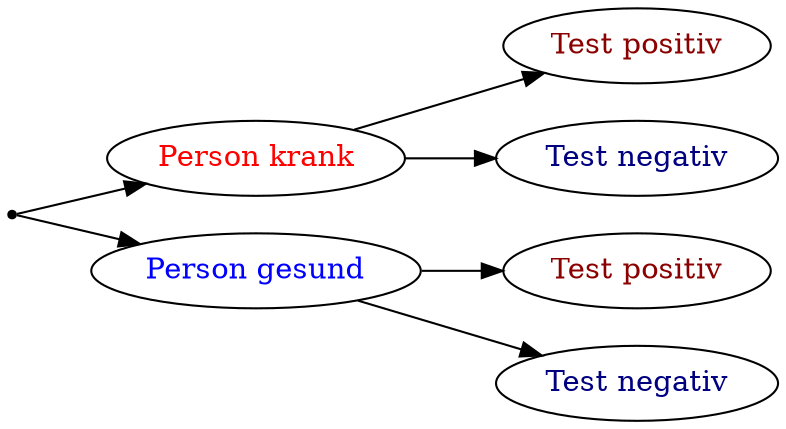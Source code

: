 digraph {

graph [rankdir = "LR"]



  "1" [label = "", shape = "point", fontcolor = ""] 
  "2" [label = "Person krank", shape = "ellipse", fontcolor = "#FF0000"] 
  "3" [label = "Test positiv", shape = "ellipse", fontcolor = "#8b0000"] 
  "4" [label = "Test negativ", shape = "ellipse", fontcolor = "#000080"] 
  "5" [label = "Person gesund", shape = "ellipse", fontcolor = "#0000ff"] 
  "6" [label = "Test positiv", shape = "ellipse", fontcolor = "#8b0000"] 
  "7" [label = "Test negativ", shape = "ellipse", fontcolor = "#000080"] 
  "1"->"2" 
  "1"->"5" 
  "2"->"3" 
  "2"->"4" 
  "5"->"6" 
  "5"->"7" 
}